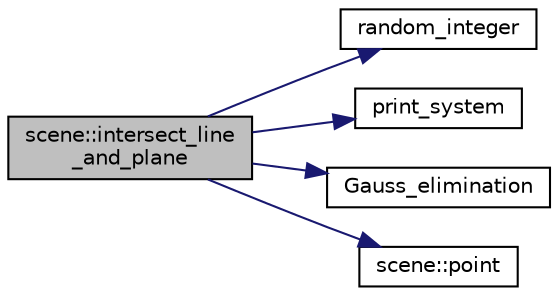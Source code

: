digraph "scene::intersect_line_and_plane"
{
  edge [fontname="Helvetica",fontsize="10",labelfontname="Helvetica",labelfontsize="10"];
  node [fontname="Helvetica",fontsize="10",shape=record];
  rankdir="LR";
  Node218 [label="scene::intersect_line\l_and_plane",height=0.2,width=0.4,color="black", fillcolor="grey75", style="filled", fontcolor="black"];
  Node218 -> Node219 [color="midnightblue",fontsize="10",style="solid",fontname="Helvetica"];
  Node219 [label="random_integer",height=0.2,width=0.4,color="black", fillcolor="white", style="filled",URL="$d5/db4/io__and__os_8h.html#a509937846575424b1c8863e1bb96a766"];
  Node218 -> Node220 [color="midnightblue",fontsize="10",style="solid",fontname="Helvetica"];
  Node220 [label="print_system",height=0.2,width=0.4,color="black", fillcolor="white", style="filled",URL="$d5/d87/globals_8h.html#aeeeb01cbaf1e0fc5a69e1b885d62b8d3"];
  Node218 -> Node221 [color="midnightblue",fontsize="10",style="solid",fontname="Helvetica"];
  Node221 [label="Gauss_elimination",height=0.2,width=0.4,color="black", fillcolor="white", style="filled",URL="$d5/d87/globals_8h.html#a91f2cabc387fb419dd4377d2a27d6189"];
  Node218 -> Node222 [color="midnightblue",fontsize="10",style="solid",fontname="Helvetica"];
  Node222 [label="scene::point",height=0.2,width=0.4,color="black", fillcolor="white", style="filled",URL="$df/db1/classscene.html#a786b60f97ad35f58f5e4ae1456d12e3b"];
}
